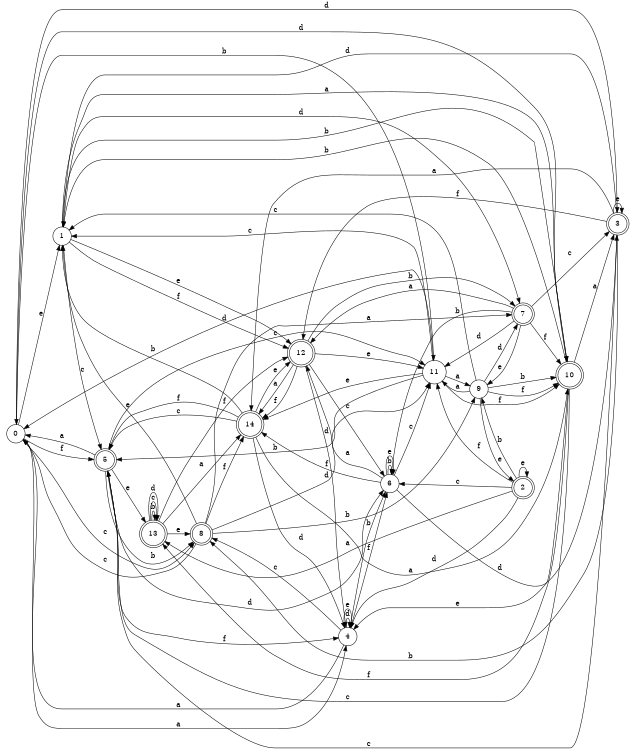 digraph n12_9 {
__start0 [label="" shape="none"];

rankdir=LR;
size="8,5";

s0 [style="filled", color="black", fillcolor="white" shape="circle", label="0"];
s1 [style="filled", color="black", fillcolor="white" shape="circle", label="1"];
s2 [style="rounded,filled", color="black", fillcolor="white" shape="doublecircle", label="2"];
s3 [style="rounded,filled", color="black", fillcolor="white" shape="doublecircle", label="3"];
s4 [style="filled", color="black", fillcolor="white" shape="circle", label="4"];
s5 [style="rounded,filled", color="black", fillcolor="white" shape="doublecircle", label="5"];
s6 [style="filled", color="black", fillcolor="white" shape="circle", label="6"];
s7 [style="rounded,filled", color="black", fillcolor="white" shape="doublecircle", label="7"];
s8 [style="rounded,filled", color="black", fillcolor="white" shape="doublecircle", label="8"];
s9 [style="filled", color="black", fillcolor="white" shape="circle", label="9"];
s10 [style="rounded,filled", color="black", fillcolor="white" shape="doublecircle", label="10"];
s11 [style="filled", color="black", fillcolor="white" shape="circle", label="11"];
s12 [style="rounded,filled", color="black", fillcolor="white" shape="doublecircle", label="12"];
s13 [style="rounded,filled", color="black", fillcolor="white" shape="doublecircle", label="13"];
s14 [style="rounded,filled", color="black", fillcolor="white" shape="doublecircle", label="14"];
s0 -> s4 [label="a"];
s0 -> s11 [label="b"];
s0 -> s8 [label="c"];
s0 -> s3 [label="d"];
s0 -> s1 [label="e"];
s0 -> s5 [label="f"];
s1 -> s10 [label="a"];
s1 -> s10 [label="b"];
s1 -> s5 [label="c"];
s1 -> s7 [label="d"];
s1 -> s12 [label="e"];
s1 -> s12 [label="f"];
s2 -> s13 [label="a"];
s2 -> s9 [label="b"];
s2 -> s6 [label="c"];
s2 -> s4 [label="d"];
s2 -> s2 [label="e"];
s2 -> s11 [label="f"];
s3 -> s14 [label="a"];
s3 -> s8 [label="b"];
s3 -> s5 [label="c"];
s3 -> s1 [label="d"];
s3 -> s3 [label="e"];
s3 -> s12 [label="f"];
s4 -> s0 [label="a"];
s4 -> s6 [label="b"];
s4 -> s8 [label="c"];
s4 -> s4 [label="d"];
s4 -> s4 [label="e"];
s4 -> s6 [label="f"];
s5 -> s0 [label="a"];
s5 -> s8 [label="b"];
s5 -> s11 [label="c"];
s5 -> s6 [label="d"];
s5 -> s13 [label="e"];
s5 -> s4 [label="f"];
s6 -> s12 [label="a"];
s6 -> s6 [label="b"];
s6 -> s11 [label="c"];
s6 -> s3 [label="d"];
s6 -> s6 [label="e"];
s6 -> s14 [label="f"];
s7 -> s12 [label="a"];
s7 -> s6 [label="b"];
s7 -> s3 [label="c"];
s7 -> s11 [label="d"];
s7 -> s9 [label="e"];
s7 -> s10 [label="f"];
s8 -> s7 [label="a"];
s8 -> s9 [label="b"];
s8 -> s0 [label="c"];
s8 -> s11 [label="d"];
s8 -> s1 [label="e"];
s8 -> s14 [label="f"];
s9 -> s11 [label="a"];
s9 -> s10 [label="b"];
s9 -> s1 [label="c"];
s9 -> s7 [label="d"];
s9 -> s2 [label="e"];
s9 -> s10 [label="f"];
s10 -> s3 [label="a"];
s10 -> s1 [label="b"];
s10 -> s5 [label="c"];
s10 -> s0 [label="d"];
s10 -> s4 [label="e"];
s10 -> s13 [label="f"];
s11 -> s9 [label="a"];
s11 -> s5 [label="b"];
s11 -> s1 [label="c"];
s11 -> s0 [label="d"];
s11 -> s14 [label="e"];
s11 -> s10 [label="f"];
s12 -> s14 [label="a"];
s12 -> s7 [label="b"];
s12 -> s6 [label="c"];
s12 -> s4 [label="d"];
s12 -> s11 [label="e"];
s12 -> s14 [label="f"];
s13 -> s14 [label="a"];
s13 -> s13 [label="b"];
s13 -> s13 [label="c"];
s13 -> s13 [label="d"];
s13 -> s8 [label="e"];
s13 -> s12 [label="f"];
s14 -> s10 [label="a"];
s14 -> s1 [label="b"];
s14 -> s5 [label="c"];
s14 -> s4 [label="d"];
s14 -> s12 [label="e"];
s14 -> s5 [label="f"];

}